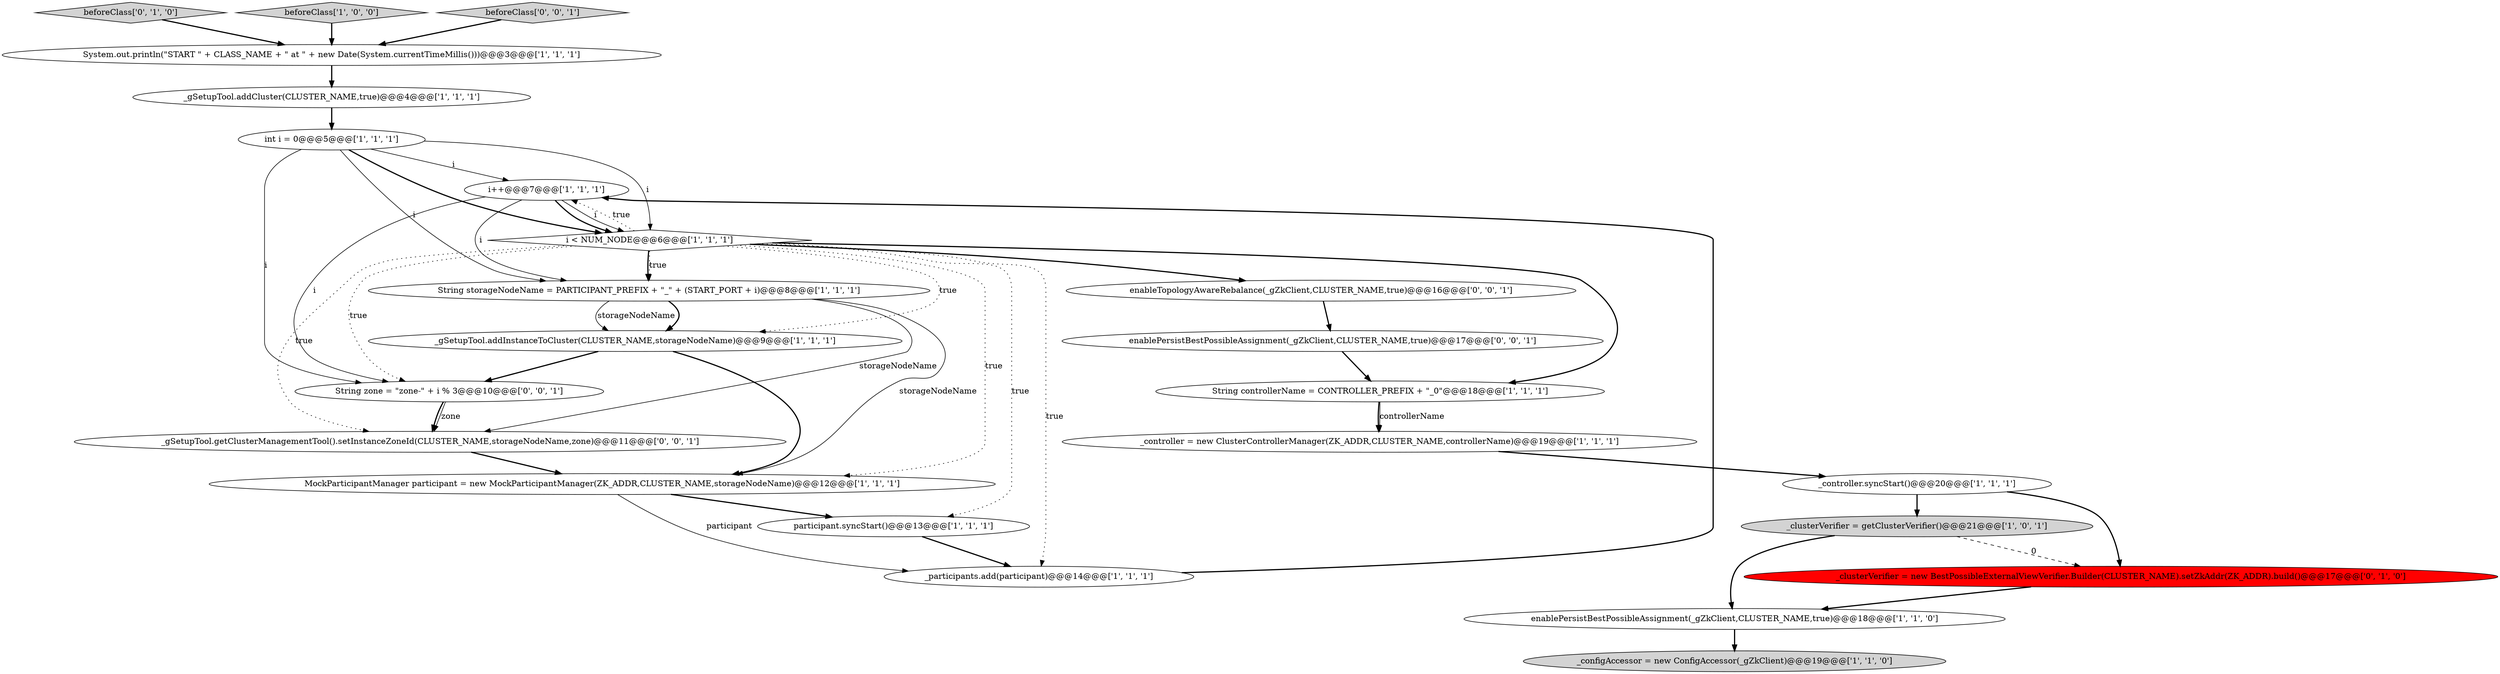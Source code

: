 digraph {
0 [style = filled, label = "i++@@@7@@@['1', '1', '1']", fillcolor = white, shape = ellipse image = "AAA0AAABBB1BBB"];
3 [style = filled, label = "_gSetupTool.addCluster(CLUSTER_NAME,true)@@@4@@@['1', '1', '1']", fillcolor = white, shape = ellipse image = "AAA0AAABBB1BBB"];
11 [style = filled, label = "System.out.println(\"START \" + CLASS_NAME + \" at \" + new Date(System.currentTimeMillis()))@@@3@@@['1', '1', '1']", fillcolor = white, shape = ellipse image = "AAA0AAABBB1BBB"];
22 [style = filled, label = "enablePersistBestPossibleAssignment(_gZkClient,CLUSTER_NAME,true)@@@17@@@['0', '0', '1']", fillcolor = white, shape = ellipse image = "AAA0AAABBB3BBB"];
1 [style = filled, label = "_controller = new ClusterControllerManager(ZK_ADDR,CLUSTER_NAME,controllerName)@@@19@@@['1', '1', '1']", fillcolor = white, shape = ellipse image = "AAA0AAABBB1BBB"];
18 [style = filled, label = "beforeClass['0', '1', '0']", fillcolor = lightgray, shape = diamond image = "AAA0AAABBB2BBB"];
4 [style = filled, label = "_gSetupTool.addInstanceToCluster(CLUSTER_NAME,storageNodeName)@@@9@@@['1', '1', '1']", fillcolor = white, shape = ellipse image = "AAA0AAABBB1BBB"];
23 [style = filled, label = "enableTopologyAwareRebalance(_gZkClient,CLUSTER_NAME,true)@@@16@@@['0', '0', '1']", fillcolor = white, shape = ellipse image = "AAA0AAABBB3BBB"];
15 [style = filled, label = "i < NUM_NODE@@@6@@@['1', '1', '1']", fillcolor = white, shape = diamond image = "AAA0AAABBB1BBB"];
9 [style = filled, label = "participant.syncStart()@@@13@@@['1', '1', '1']", fillcolor = white, shape = ellipse image = "AAA0AAABBB1BBB"];
7 [style = filled, label = "_participants.add(participant)@@@14@@@['1', '1', '1']", fillcolor = white, shape = ellipse image = "AAA0AAABBB1BBB"];
12 [style = filled, label = "int i = 0@@@5@@@['1', '1', '1']", fillcolor = white, shape = ellipse image = "AAA0AAABBB1BBB"];
17 [style = filled, label = "_clusterVerifier = new BestPossibleExternalViewVerifier.Builder(CLUSTER_NAME).setZkAddr(ZK_ADDR).build()@@@17@@@['0', '1', '0']", fillcolor = red, shape = ellipse image = "AAA1AAABBB2BBB"];
20 [style = filled, label = "_gSetupTool.getClusterManagementTool().setInstanceZoneId(CLUSTER_NAME,storageNodeName,zone)@@@11@@@['0', '0', '1']", fillcolor = white, shape = ellipse image = "AAA0AAABBB3BBB"];
8 [style = filled, label = "_clusterVerifier = getClusterVerifier()@@@21@@@['1', '0', '1']", fillcolor = lightgray, shape = ellipse image = "AAA0AAABBB1BBB"];
2 [style = filled, label = "String controllerName = CONTROLLER_PREFIX + \"_0\"@@@18@@@['1', '1', '1']", fillcolor = white, shape = ellipse image = "AAA0AAABBB1BBB"];
16 [style = filled, label = "beforeClass['1', '0', '0']", fillcolor = lightgray, shape = diamond image = "AAA0AAABBB1BBB"];
13 [style = filled, label = "_controller.syncStart()@@@20@@@['1', '1', '1']", fillcolor = white, shape = ellipse image = "AAA0AAABBB1BBB"];
14 [style = filled, label = "_configAccessor = new ConfigAccessor(_gZkClient)@@@19@@@['1', '1', '0']", fillcolor = lightgray, shape = ellipse image = "AAA0AAABBB1BBB"];
19 [style = filled, label = "String zone = \"zone-\" + i % 3@@@10@@@['0', '0', '1']", fillcolor = white, shape = ellipse image = "AAA0AAABBB3BBB"];
6 [style = filled, label = "enablePersistBestPossibleAssignment(_gZkClient,CLUSTER_NAME,true)@@@18@@@['1', '1', '0']", fillcolor = white, shape = ellipse image = "AAA0AAABBB1BBB"];
5 [style = filled, label = "MockParticipantManager participant = new MockParticipantManager(ZK_ADDR,CLUSTER_NAME,storageNodeName)@@@12@@@['1', '1', '1']", fillcolor = white, shape = ellipse image = "AAA0AAABBB1BBB"];
21 [style = filled, label = "beforeClass['0', '0', '1']", fillcolor = lightgray, shape = diamond image = "AAA0AAABBB3BBB"];
10 [style = filled, label = "String storageNodeName = PARTICIPANT_PREFIX + \"_\" + (START_PORT + i)@@@8@@@['1', '1', '1']", fillcolor = white, shape = ellipse image = "AAA0AAABBB1BBB"];
15->5 [style = dotted, label="true"];
15->23 [style = bold, label=""];
15->2 [style = bold, label=""];
15->10 [style = bold, label=""];
16->11 [style = bold, label=""];
22->2 [style = bold, label=""];
12->0 [style = solid, label="i"];
5->9 [style = bold, label=""];
12->19 [style = solid, label="i"];
17->6 [style = bold, label=""];
2->1 [style = bold, label=""];
12->15 [style = solid, label="i"];
19->20 [style = bold, label=""];
18->11 [style = bold, label=""];
12->15 [style = bold, label=""];
4->19 [style = bold, label=""];
15->20 [style = dotted, label="true"];
12->10 [style = solid, label="i"];
15->10 [style = dotted, label="true"];
7->0 [style = bold, label=""];
8->6 [style = bold, label=""];
3->12 [style = bold, label=""];
9->7 [style = bold, label=""];
15->7 [style = dotted, label="true"];
15->0 [style = dotted, label="true"];
1->13 [style = bold, label=""];
0->15 [style = bold, label=""];
15->4 [style = dotted, label="true"];
5->7 [style = solid, label="participant"];
15->9 [style = dotted, label="true"];
20->5 [style = bold, label=""];
10->5 [style = solid, label="storageNodeName"];
6->14 [style = bold, label=""];
0->10 [style = solid, label="i"];
0->15 [style = solid, label="i"];
13->17 [style = bold, label=""];
23->22 [style = bold, label=""];
21->11 [style = bold, label=""];
11->3 [style = bold, label=""];
15->19 [style = dotted, label="true"];
10->20 [style = solid, label="storageNodeName"];
10->4 [style = bold, label=""];
8->17 [style = dashed, label="0"];
2->1 [style = solid, label="controllerName"];
0->19 [style = solid, label="i"];
13->8 [style = bold, label=""];
4->5 [style = bold, label=""];
19->20 [style = solid, label="zone"];
10->4 [style = solid, label="storageNodeName"];
}
